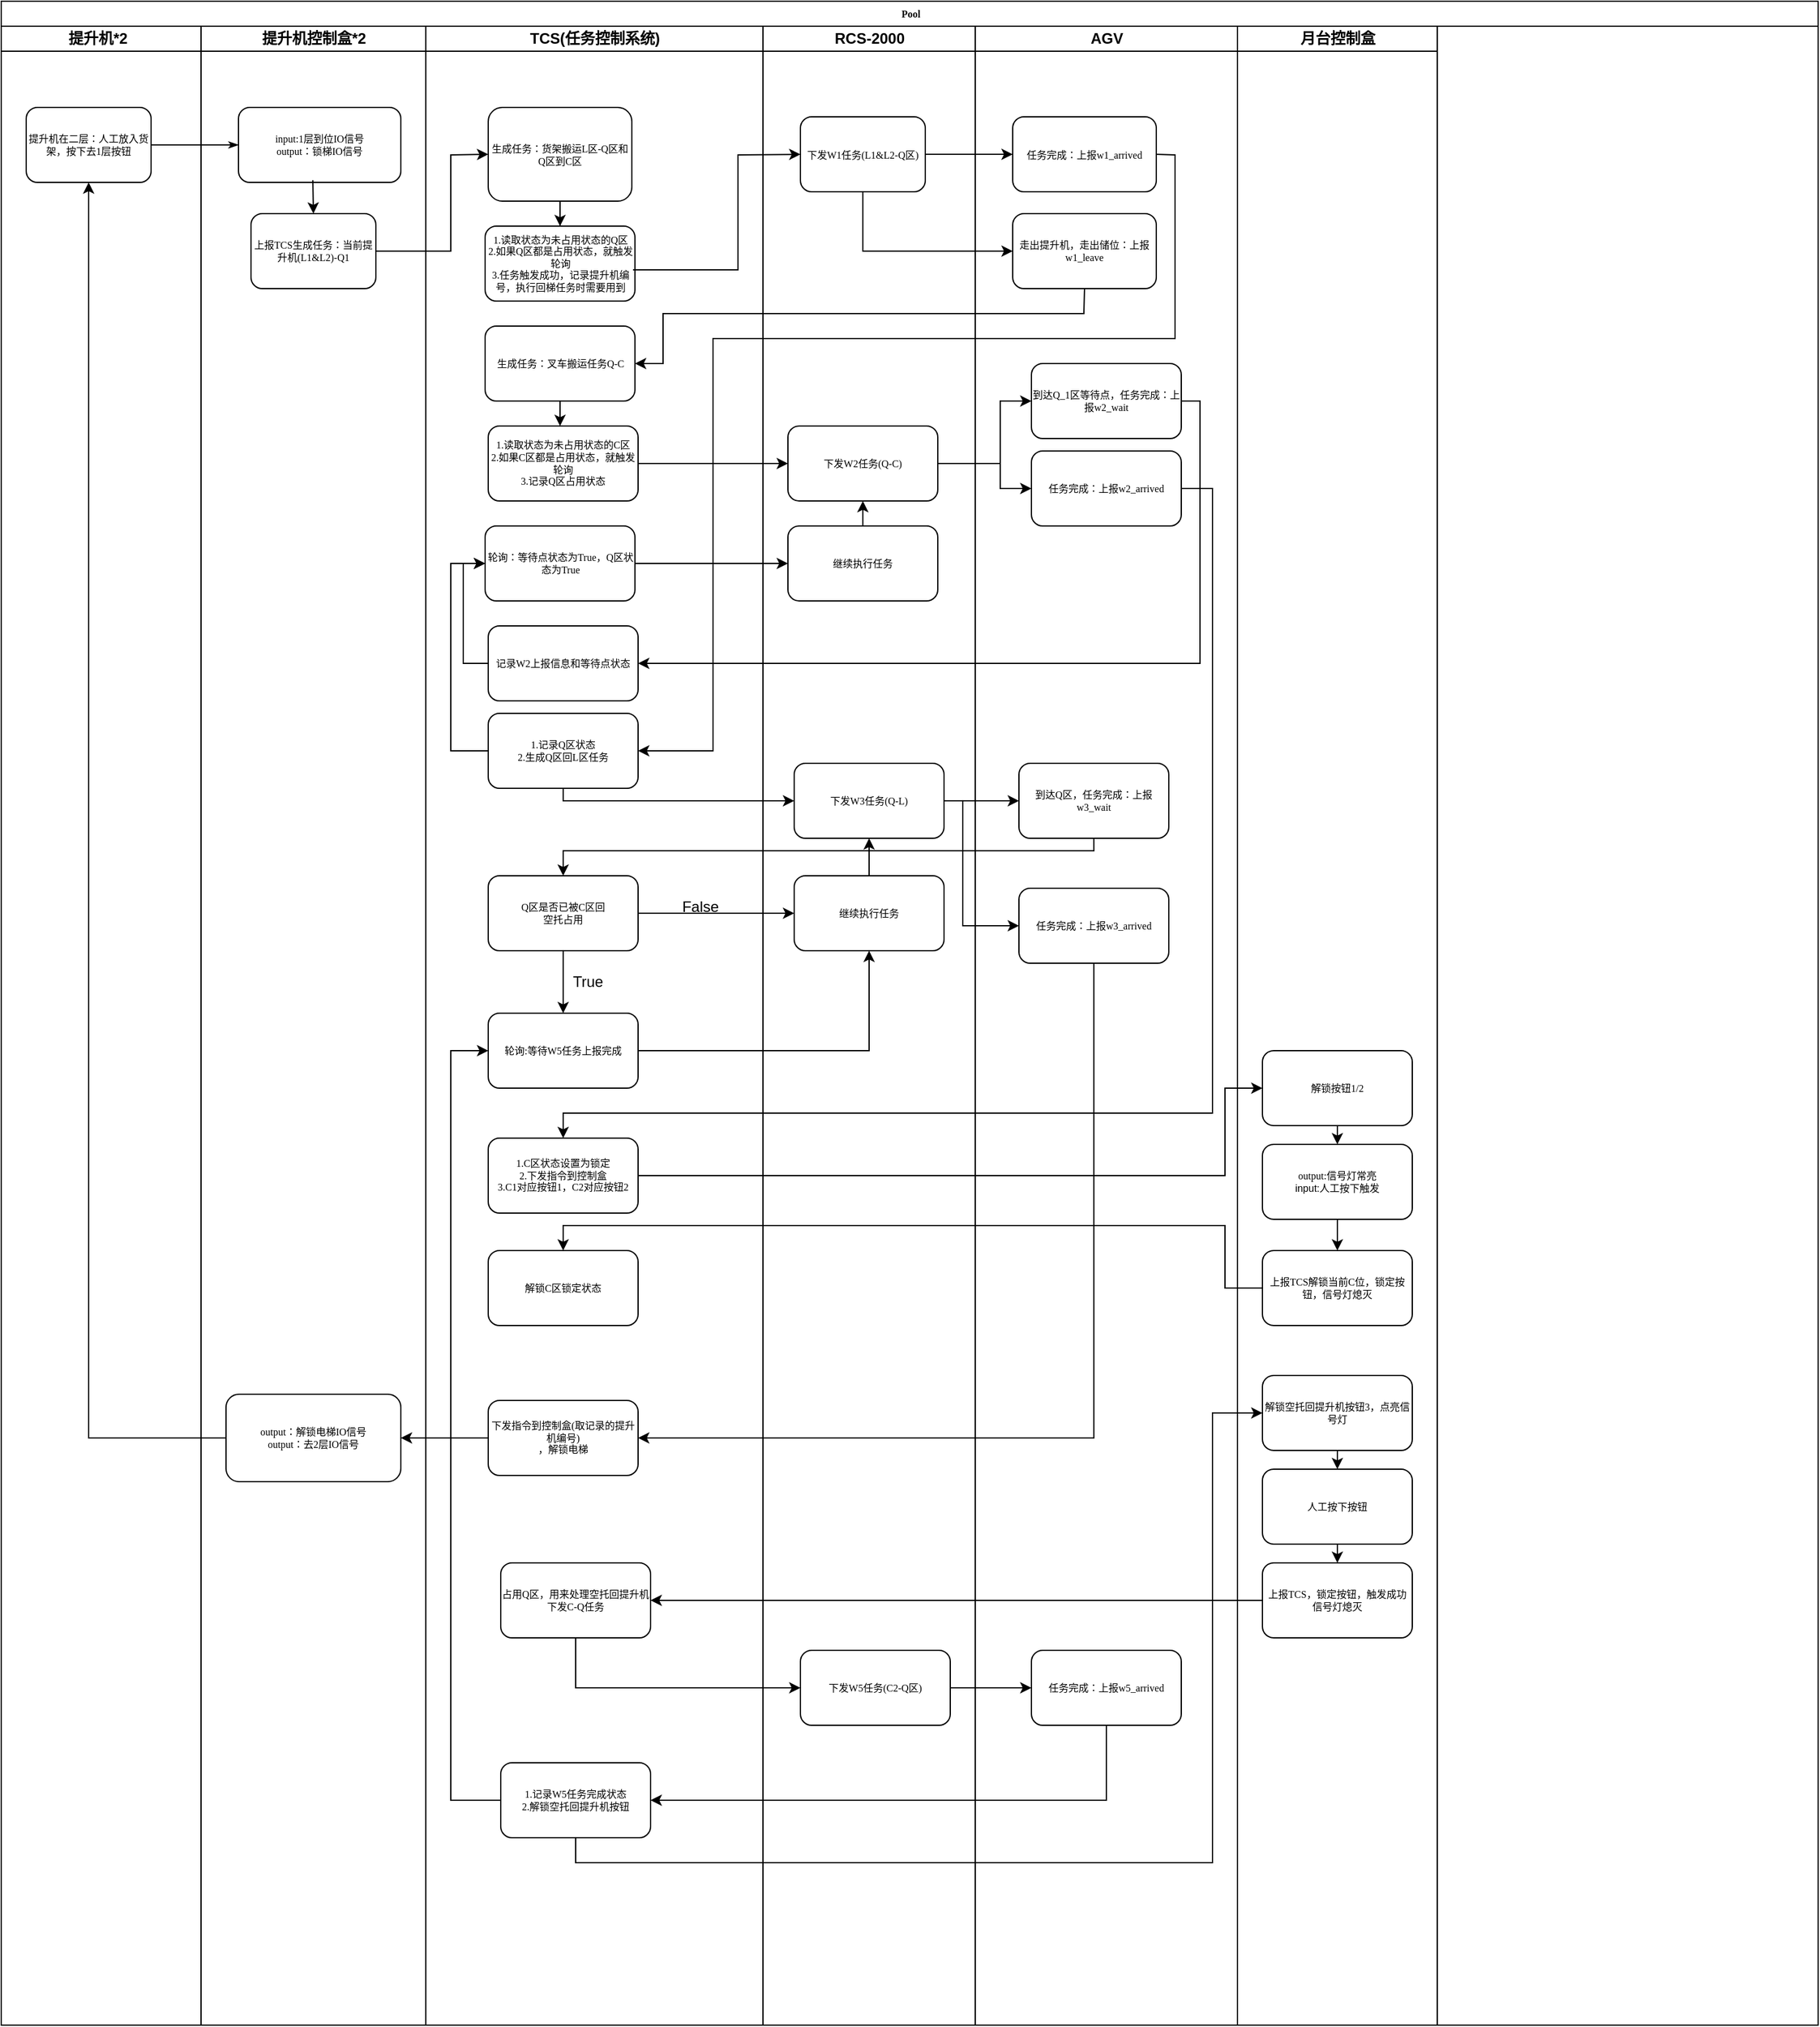 <mxfile version="22.0.8" type="github">
  <diagram name="Page-1" id="74e2e168-ea6b-b213-b513-2b3c1d86103e">
    <mxGraphModel dx="989" dy="530" grid="1" gridSize="10" guides="1" tooltips="1" connect="1" arrows="1" fold="1" page="1" pageScale="1" pageWidth="1100" pageHeight="850" background="none" math="0" shadow="0">
      <root>
        <mxCell id="0" />
        <mxCell id="1" parent="0" />
        <mxCell id="77e6c97f196da883-1" value="Pool" style="swimlane;html=1;childLayout=stackLayout;startSize=20;rounded=0;shadow=0;labelBackgroundColor=none;strokeWidth=1;fontFamily=Verdana;fontSize=8;align=center;" parent="1" vertex="1">
          <mxGeometry x="70" y="40" width="1455" height="1620" as="geometry" />
        </mxCell>
        <mxCell id="77e6c97f196da883-2" value="提升机*2&lt;span style=&quot;white-space: pre;&quot;&gt;&#x9;&lt;/span&gt;" style="swimlane;html=1;startSize=20;" parent="77e6c97f196da883-1" vertex="1">
          <mxGeometry y="20" width="160" height="1600" as="geometry" />
        </mxCell>
        <mxCell id="77e6c97f196da883-8" value="提升机在二层：人工放入货架，按下去1层按钮" style="rounded=1;whiteSpace=wrap;html=1;shadow=0;labelBackgroundColor=none;strokeWidth=1;fontFamily=Verdana;fontSize=8;align=center;" parent="77e6c97f196da883-2" vertex="1">
          <mxGeometry x="20" y="65" width="100" height="60" as="geometry" />
        </mxCell>
        <mxCell id="77e6c97f196da883-26" style="edgeStyle=orthogonalEdgeStyle;rounded=1;html=1;labelBackgroundColor=none;startArrow=none;startFill=0;startSize=5;endArrow=classicThin;endFill=1;endSize=5;jettySize=auto;orthogonalLoop=1;strokeWidth=1;fontFamily=Verdana;fontSize=8;entryX=0;entryY=0.5;entryDx=0;entryDy=0;" parent="77e6c97f196da883-1" source="77e6c97f196da883-8" target="7OfbRRR_8dRWuwGR9oJ1-2" edge="1">
          <mxGeometry relative="1" as="geometry">
            <mxPoint x="190" y="115" as="targetPoint" />
          </mxGeometry>
        </mxCell>
        <mxCell id="77e6c97f196da883-3" value="提升机控制盒*2" style="swimlane;html=1;startSize=20;" parent="77e6c97f196da883-1" vertex="1">
          <mxGeometry x="160" y="20" width="180" height="1600" as="geometry" />
        </mxCell>
        <mxCell id="7OfbRRR_8dRWuwGR9oJ1-2" value="input:1层到位IO信号&lt;br&gt;output：锁梯IO信号" style="rounded=1;whiteSpace=wrap;html=1;shadow=0;labelBackgroundColor=none;strokeWidth=1;fontFamily=Verdana;fontSize=8;align=center;" parent="77e6c97f196da883-3" vertex="1">
          <mxGeometry x="30" y="65" width="130" height="60" as="geometry" />
        </mxCell>
        <mxCell id="7OfbRRR_8dRWuwGR9oJ1-3" value="上报TCS生成任务：当前提升机(L1&amp;amp;L2)-Q1" style="whiteSpace=wrap;html=1;fontSize=8;fontFamily=Verdana;rounded=1;shadow=0;labelBackgroundColor=none;strokeWidth=1;" parent="77e6c97f196da883-3" vertex="1">
          <mxGeometry x="40" y="150" width="100" height="60" as="geometry" />
        </mxCell>
        <mxCell id="7OfbRRR_8dRWuwGR9oJ1-4" value="" style="endArrow=classic;html=1;rounded=0;entryX=0.5;entryY=0;entryDx=0;entryDy=0;exitX=0.458;exitY=0.971;exitDx=0;exitDy=0;exitPerimeter=0;" parent="77e6c97f196da883-3" source="7OfbRRR_8dRWuwGR9oJ1-2" target="7OfbRRR_8dRWuwGR9oJ1-3" edge="1">
          <mxGeometry width="50" height="50" relative="1" as="geometry">
            <mxPoint x="90" y="130" as="sourcePoint" />
            <mxPoint x="140" y="80" as="targetPoint" />
          </mxGeometry>
        </mxCell>
        <mxCell id="JO6AkFmK0KtckrHVpwDT-65" value="output：解锁电梯IO信号&lt;br&gt;output：去2层IO信号" style="whiteSpace=wrap;html=1;fontSize=8;fontFamily=Verdana;rounded=1;shadow=0;labelBackgroundColor=none;strokeWidth=1;" vertex="1" parent="77e6c97f196da883-3">
          <mxGeometry x="20" y="1095" width="140" height="70" as="geometry" />
        </mxCell>
        <mxCell id="77e6c97f196da883-4" value="TCS(任务控制系统)" style="swimlane;html=1;startSize=20;" parent="77e6c97f196da883-1" vertex="1">
          <mxGeometry x="340" y="20" width="270" height="1600" as="geometry" />
        </mxCell>
        <mxCell id="7OfbRRR_8dRWuwGR9oJ1-12" value="" style="edgeStyle=orthogonalEdgeStyle;rounded=0;orthogonalLoop=1;jettySize=auto;html=1;" parent="77e6c97f196da883-4" source="7OfbRRR_8dRWuwGR9oJ1-5" target="7OfbRRR_8dRWuwGR9oJ1-11" edge="1">
          <mxGeometry relative="1" as="geometry" />
        </mxCell>
        <mxCell id="7OfbRRR_8dRWuwGR9oJ1-5" value="生成任务：货架搬运L区-Q区和Q区到C区" style="whiteSpace=wrap;html=1;fontSize=8;fontFamily=Verdana;rounded=1;shadow=0;labelBackgroundColor=none;strokeWidth=1;fillColor=#FFFFFF;" parent="77e6c97f196da883-4" vertex="1">
          <mxGeometry x="50" y="65" width="115" height="75" as="geometry" />
        </mxCell>
        <mxCell id="7OfbRRR_8dRWuwGR9oJ1-11" value="1.读取状态为未占用状态的Q区&lt;br&gt;2.如果Q区都是占用状态，就触发轮询&lt;br&gt;3.任务触发成功，记录提升机编号，执行回梯任务时需要用到" style="whiteSpace=wrap;html=1;fontSize=8;fontFamily=Verdana;fillColor=#FFFFFF;rounded=1;shadow=0;labelBackgroundColor=none;strokeWidth=1;" parent="77e6c97f196da883-4" vertex="1">
          <mxGeometry x="47.5" y="160" width="120" height="60" as="geometry" />
        </mxCell>
        <mxCell id="7OfbRRR_8dRWuwGR9oJ1-16" value="" style="edgeStyle=orthogonalEdgeStyle;rounded=0;orthogonalLoop=1;jettySize=auto;html=1;" parent="77e6c97f196da883-4" source="7OfbRRR_8dRWuwGR9oJ1-13" target="7OfbRRR_8dRWuwGR9oJ1-15" edge="1">
          <mxGeometry relative="1" as="geometry">
            <Array as="points">
              <mxPoint x="110" y="320" />
              <mxPoint x="110" y="320" />
            </Array>
          </mxGeometry>
        </mxCell>
        <mxCell id="7OfbRRR_8dRWuwGR9oJ1-13" value="生成任务：叉车搬运任务Q-C" style="whiteSpace=wrap;html=1;fontSize=8;fontFamily=Verdana;fillColor=#FFFFFF;rounded=1;shadow=0;labelBackgroundColor=none;strokeWidth=1;" parent="77e6c97f196da883-4" vertex="1">
          <mxGeometry x="47.5" y="240" width="120" height="60" as="geometry" />
        </mxCell>
        <mxCell id="7OfbRRR_8dRWuwGR9oJ1-15" value="1.读取状态为未占用状态的C区&lt;br&gt;2.如果C区都是占用状态，就触发轮询&lt;br&gt;3.记录Q区占用状态" style="whiteSpace=wrap;html=1;fontSize=8;fontFamily=Verdana;fillColor=#FFFFFF;rounded=1;shadow=0;labelBackgroundColor=none;strokeWidth=1;" parent="77e6c97f196da883-4" vertex="1">
          <mxGeometry x="50" y="320" width="120" height="60" as="geometry" />
        </mxCell>
        <mxCell id="JO6AkFmK0KtckrHVpwDT-9" value="记录W2上报信息和等待点状态" style="whiteSpace=wrap;html=1;fontSize=8;fontFamily=Verdana;fillColor=#FFFFFF;rounded=1;shadow=0;labelBackgroundColor=none;strokeWidth=1;" vertex="1" parent="77e6c97f196da883-4">
          <mxGeometry x="50" y="480" width="120" height="60" as="geometry" />
        </mxCell>
        <mxCell id="JO6AkFmK0KtckrHVpwDT-12" value="1.记录Q区状态&lt;br&gt;2.生成Q区回L区任务&lt;br&gt;" style="whiteSpace=wrap;html=1;fontSize=8;fontFamily=Verdana;fillColor=#FFFFFF;rounded=1;shadow=0;labelBackgroundColor=none;strokeWidth=1;" vertex="1" parent="77e6c97f196da883-4">
          <mxGeometry x="50" y="550" width="120" height="60" as="geometry" />
        </mxCell>
        <mxCell id="JO6AkFmK0KtckrHVpwDT-18" value="Q区是否已被C区回&lt;br&gt;空托占用" style="whiteSpace=wrap;html=1;fontSize=8;fontFamily=Verdana;fillColor=#FFFFFF;rounded=1;shadow=0;labelBackgroundColor=none;strokeWidth=1;" vertex="1" parent="77e6c97f196da883-4">
          <mxGeometry x="50" y="680" width="120" height="60" as="geometry" />
        </mxCell>
        <mxCell id="JO6AkFmK0KtckrHVpwDT-22" value="False" style="text;html=1;strokeColor=none;fillColor=none;align=center;verticalAlign=middle;whiteSpace=wrap;rounded=0;" vertex="1" parent="77e6c97f196da883-4">
          <mxGeometry x="190" y="690" width="60" height="30" as="geometry" />
        </mxCell>
        <mxCell id="JO6AkFmK0KtckrHVpwDT-24" value="轮询:等待W5任务上报完成" style="whiteSpace=wrap;html=1;fontSize=8;fontFamily=Verdana;fillColor=#FFFFFF;rounded=1;shadow=0;labelBackgroundColor=none;strokeWidth=1;" vertex="1" parent="77e6c97f196da883-4">
          <mxGeometry x="50" y="790" width="120" height="60" as="geometry" />
        </mxCell>
        <mxCell id="JO6AkFmK0KtckrHVpwDT-25" value="" style="endArrow=classic;html=1;rounded=0;" edge="1" parent="77e6c97f196da883-4" target="JO6AkFmK0KtckrHVpwDT-24">
          <mxGeometry width="50" height="50" relative="1" as="geometry">
            <mxPoint x="110" y="740" as="sourcePoint" />
            <mxPoint x="160" y="690" as="targetPoint" />
          </mxGeometry>
        </mxCell>
        <mxCell id="JO6AkFmK0KtckrHVpwDT-26" value="True" style="text;html=1;strokeColor=none;fillColor=none;align=center;verticalAlign=middle;whiteSpace=wrap;rounded=0;" vertex="1" parent="77e6c97f196da883-4">
          <mxGeometry x="100" y="750" width="60" height="30" as="geometry" />
        </mxCell>
        <mxCell id="JO6AkFmK0KtckrHVpwDT-27" value="" style="endArrow=classic;html=1;rounded=0;entryX=0.5;entryY=1;entryDx=0;entryDy=0;" edge="1" parent="77e6c97f196da883-4" target="JO6AkFmK0KtckrHVpwDT-19">
          <mxGeometry width="50" height="50" relative="1" as="geometry">
            <mxPoint x="170" y="820" as="sourcePoint" />
            <mxPoint x="220" y="770" as="targetPoint" />
            <Array as="points">
              <mxPoint x="355" y="820" />
            </Array>
          </mxGeometry>
        </mxCell>
        <mxCell id="JO6AkFmK0KtckrHVpwDT-28" value="轮询：等待点状态为True，Q区状态为True" style="whiteSpace=wrap;html=1;fontSize=8;fontFamily=Verdana;fillColor=#FFFFFF;rounded=1;shadow=0;labelBackgroundColor=none;strokeWidth=1;" vertex="1" parent="77e6c97f196da883-4">
          <mxGeometry x="47.5" y="400" width="120" height="60" as="geometry" />
        </mxCell>
        <mxCell id="JO6AkFmK0KtckrHVpwDT-29" value="" style="endArrow=classic;html=1;rounded=0;entryX=0;entryY=0.5;entryDx=0;entryDy=0;exitX=0;exitY=0.5;exitDx=0;exitDy=0;" edge="1" parent="77e6c97f196da883-4" source="JO6AkFmK0KtckrHVpwDT-9" target="JO6AkFmK0KtckrHVpwDT-28">
          <mxGeometry width="50" height="50" relative="1" as="geometry">
            <mxPoint x="30" y="520" as="sourcePoint" />
            <mxPoint x="80" y="470" as="targetPoint" />
            <Array as="points">
              <mxPoint x="30" y="510" />
              <mxPoint x="30" y="430" />
            </Array>
          </mxGeometry>
        </mxCell>
        <mxCell id="JO6AkFmK0KtckrHVpwDT-30" value="" style="endArrow=classic;html=1;rounded=0;entryX=0;entryY=0.5;entryDx=0;entryDy=0;" edge="1" parent="77e6c97f196da883-4" target="JO6AkFmK0KtckrHVpwDT-28">
          <mxGeometry width="50" height="50" relative="1" as="geometry">
            <mxPoint x="50" y="580" as="sourcePoint" />
            <mxPoint x="100" y="530" as="targetPoint" />
            <Array as="points">
              <mxPoint x="20" y="580" />
              <mxPoint x="20" y="430" />
            </Array>
          </mxGeometry>
        </mxCell>
        <mxCell id="JO6AkFmK0KtckrHVpwDT-34" value="1.C区状态设置为锁定&lt;br&gt;2.下发指令到控制盒&lt;br&gt;3.C1对应按钮1，C2对应按钮2" style="whiteSpace=wrap;html=1;fontSize=8;fontFamily=Verdana;fillColor=#FFFFFF;rounded=1;shadow=0;labelBackgroundColor=none;strokeWidth=1;" vertex="1" parent="77e6c97f196da883-4">
          <mxGeometry x="50" y="890" width="120" height="60" as="geometry" />
        </mxCell>
        <mxCell id="JO6AkFmK0KtckrHVpwDT-38" value="解锁C区锁定状态" style="whiteSpace=wrap;html=1;fontSize=8;fontFamily=Verdana;fillColor=#FFFFFF;rounded=1;shadow=0;labelBackgroundColor=none;strokeWidth=1;" vertex="1" parent="77e6c97f196da883-4">
          <mxGeometry x="50" y="980" width="120" height="60" as="geometry" />
        </mxCell>
        <mxCell id="JO6AkFmK0KtckrHVpwDT-49" value="占用Q区，用来处理空托回提升机&lt;br&gt;下发C-Q任务" style="whiteSpace=wrap;html=1;fontSize=8;fontFamily=Verdana;fillColor=#FFFFFF;rounded=1;shadow=0;labelBackgroundColor=none;strokeWidth=1;" vertex="1" parent="77e6c97f196da883-4">
          <mxGeometry x="60" y="1230" width="120" height="60" as="geometry" />
        </mxCell>
        <mxCell id="JO6AkFmK0KtckrHVpwDT-54" value="" style="endArrow=classic;html=1;rounded=0;entryX=0;entryY=0.5;entryDx=0;entryDy=0;" edge="1" parent="77e6c97f196da883-4" target="JO6AkFmK0KtckrHVpwDT-53">
          <mxGeometry width="50" height="50" relative="1" as="geometry">
            <mxPoint x="120" y="1290" as="sourcePoint" />
            <mxPoint x="170" y="1240" as="targetPoint" />
            <Array as="points">
              <mxPoint x="120" y="1330" />
            </Array>
          </mxGeometry>
        </mxCell>
        <mxCell id="JO6AkFmK0KtckrHVpwDT-58" value="1.记录W5任务完成状态&lt;br&gt;2.解锁空托回提升机按钮" style="whiteSpace=wrap;html=1;fontSize=8;fontFamily=Verdana;fillColor=#FFFFFF;rounded=1;shadow=0;labelBackgroundColor=none;strokeWidth=1;" vertex="1" parent="77e6c97f196da883-4">
          <mxGeometry x="60" y="1390" width="120" height="60" as="geometry" />
        </mxCell>
        <mxCell id="JO6AkFmK0KtckrHVpwDT-60" value="" style="endArrow=classic;html=1;rounded=0;exitX=0;exitY=0.5;exitDx=0;exitDy=0;entryX=0;entryY=0.5;entryDx=0;entryDy=0;" edge="1" parent="77e6c97f196da883-4" source="JO6AkFmK0KtckrHVpwDT-58" target="JO6AkFmK0KtckrHVpwDT-24">
          <mxGeometry width="50" height="50" relative="1" as="geometry">
            <mxPoint x="70" y="1420" as="sourcePoint" />
            <mxPoint x="30" y="1200" as="targetPoint" />
            <Array as="points">
              <mxPoint x="20" y="1420" />
              <mxPoint x="20" y="820" />
            </Array>
          </mxGeometry>
        </mxCell>
        <mxCell id="JO6AkFmK0KtckrHVpwDT-63" value="下发指令到控制盒(取记录的提升机编号)&lt;br&gt;，解锁电梯" style="whiteSpace=wrap;html=1;fontSize=8;fontFamily=Verdana;rounded=1;shadow=0;labelBackgroundColor=none;strokeWidth=1;fillColor=#FFFFFF;" vertex="1" parent="77e6c97f196da883-4">
          <mxGeometry x="50" y="1100" width="120" height="60" as="geometry" />
        </mxCell>
        <mxCell id="JO6AkFmK0KtckrHVpwDT-20" value="" style="endArrow=classic;html=1;rounded=0;exitX=1;exitY=0.5;exitDx=0;exitDy=0;entryX=0;entryY=0.5;entryDx=0;entryDy=0;" edge="1" parent="77e6c97f196da883-1" source="JO6AkFmK0KtckrHVpwDT-18" target="JO6AkFmK0KtckrHVpwDT-19">
          <mxGeometry width="50" height="50" relative="1" as="geometry">
            <mxPoint x="550" y="740" as="sourcePoint" />
            <mxPoint x="600" y="690" as="targetPoint" />
          </mxGeometry>
        </mxCell>
        <mxCell id="77e6c97f196da883-5" value="RCS-2000" style="swimlane;html=1;startSize=20;" parent="77e6c97f196da883-1" vertex="1">
          <mxGeometry x="610" y="20" width="170" height="1600" as="geometry" />
        </mxCell>
        <mxCell id="7OfbRRR_8dRWuwGR9oJ1-7" value="下发W1任务(L1&amp;amp;L2-Q区)" style="rounded=1;whiteSpace=wrap;html=1;shadow=0;labelBackgroundColor=none;strokeWidth=1;fontFamily=Verdana;fontSize=8;align=center;" parent="77e6c97f196da883-5" vertex="1">
          <mxGeometry x="30" y="72.5" width="100" height="60" as="geometry" />
        </mxCell>
        <mxCell id="7OfbRRR_8dRWuwGR9oJ1-17" value="下发W2任务(Q-C)" style="whiteSpace=wrap;html=1;fontSize=8;fontFamily=Verdana;fillColor=#FFFFFF;rounded=1;shadow=0;labelBackgroundColor=none;strokeWidth=1;" parent="77e6c97f196da883-5" vertex="1">
          <mxGeometry x="20" y="320" width="120" height="60" as="geometry" />
        </mxCell>
        <mxCell id="JO6AkFmK0KtckrHVpwDT-7" value="" style="endArrow=classic;html=1;rounded=0;entryX=0;entryY=0.5;entryDx=0;entryDy=0;" edge="1" parent="77e6c97f196da883-5" target="JO6AkFmK0KtckrHVpwDT-8">
          <mxGeometry width="50" height="50" relative="1" as="geometry">
            <mxPoint x="140" y="350" as="sourcePoint" />
            <mxPoint x="190" y="300" as="targetPoint" />
            <Array as="points">
              <mxPoint x="190" y="350" />
              <mxPoint x="190" y="300" />
            </Array>
          </mxGeometry>
        </mxCell>
        <mxCell id="JO6AkFmK0KtckrHVpwDT-14" value="下发W3任务(Q-L)" style="whiteSpace=wrap;html=1;fontSize=8;fontFamily=Verdana;fillColor=#FFFFFF;rounded=1;shadow=0;labelBackgroundColor=none;strokeWidth=1;" vertex="1" parent="77e6c97f196da883-5">
          <mxGeometry x="25" y="590" width="120" height="60" as="geometry" />
        </mxCell>
        <mxCell id="JO6AkFmK0KtckrHVpwDT-19" value="继续执行任务" style="whiteSpace=wrap;html=1;fontSize=8;fontFamily=Verdana;fillColor=#FFFFFF;rounded=1;shadow=0;labelBackgroundColor=none;strokeWidth=1;" vertex="1" parent="77e6c97f196da883-5">
          <mxGeometry x="25" y="680" width="120" height="60" as="geometry" />
        </mxCell>
        <mxCell id="JO6AkFmK0KtckrHVpwDT-23" value="" style="endArrow=classic;html=1;rounded=0;exitX=0.5;exitY=0;exitDx=0;exitDy=0;entryX=0.5;entryY=1;entryDx=0;entryDy=0;" edge="1" parent="77e6c97f196da883-5" source="JO6AkFmK0KtckrHVpwDT-19" target="JO6AkFmK0KtckrHVpwDT-14">
          <mxGeometry width="50" height="50" relative="1" as="geometry">
            <mxPoint x="100" y="720" as="sourcePoint" />
            <mxPoint x="150" y="670" as="targetPoint" />
          </mxGeometry>
        </mxCell>
        <mxCell id="JO6AkFmK0KtckrHVpwDT-31" value="继续执行任务" style="whiteSpace=wrap;html=1;fontSize=8;fontFamily=Verdana;fillColor=#FFFFFF;rounded=1;shadow=0;labelBackgroundColor=none;strokeWidth=1;" vertex="1" parent="77e6c97f196da883-5">
          <mxGeometry x="20" y="400" width="120" height="60" as="geometry" />
        </mxCell>
        <mxCell id="JO6AkFmK0KtckrHVpwDT-33" value="" style="endArrow=classic;html=1;rounded=0;entryX=0.5;entryY=1;entryDx=0;entryDy=0;exitX=0.5;exitY=0;exitDx=0;exitDy=0;" edge="1" parent="77e6c97f196da883-5" source="JO6AkFmK0KtckrHVpwDT-31" target="7OfbRRR_8dRWuwGR9oJ1-17">
          <mxGeometry width="50" height="50" relative="1" as="geometry">
            <mxPoint x="80" y="410" as="sourcePoint" />
            <mxPoint x="130" y="360" as="targetPoint" />
          </mxGeometry>
        </mxCell>
        <mxCell id="JO6AkFmK0KtckrHVpwDT-53" value="下发W5任务(C2-Q区)" style="whiteSpace=wrap;html=1;fontSize=8;fontFamily=Verdana;rounded=1;shadow=0;labelBackgroundColor=none;strokeWidth=1;" vertex="1" parent="77e6c97f196da883-5">
          <mxGeometry x="30" y="1300" width="120" height="60" as="geometry" />
        </mxCell>
        <mxCell id="JO6AkFmK0KtckrHVpwDT-56" value="" style="endArrow=classic;html=1;rounded=0;entryX=0;entryY=0.5;entryDx=0;entryDy=0;" edge="1" parent="77e6c97f196da883-5" target="JO6AkFmK0KtckrHVpwDT-55">
          <mxGeometry width="50" height="50" relative="1" as="geometry">
            <mxPoint x="150" y="1330" as="sourcePoint" />
            <mxPoint x="200" y="1280" as="targetPoint" />
          </mxGeometry>
        </mxCell>
        <mxCell id="7OfbRRR_8dRWuwGR9oJ1-22" value="" style="edgeStyle=orthogonalEdgeStyle;rounded=0;orthogonalLoop=1;jettySize=auto;html=1;exitX=1;exitY=0.5;exitDx=0;exitDy=0;" parent="77e6c97f196da883-1" source="7OfbRRR_8dRWuwGR9oJ1-17" target="7OfbRRR_8dRWuwGR9oJ1-20" edge="1">
          <mxGeometry relative="1" as="geometry">
            <Array as="points">
              <mxPoint x="800" y="370" />
              <mxPoint x="800" y="390" />
            </Array>
            <mxPoint x="760.0" y="420" as="sourcePoint" />
          </mxGeometry>
        </mxCell>
        <mxCell id="77e6c97f196da883-6" value="AGV" style="swimlane;html=1;startSize=20;" parent="77e6c97f196da883-1" vertex="1">
          <mxGeometry x="780" y="20" width="210" height="1600" as="geometry" />
        </mxCell>
        <mxCell id="7OfbRRR_8dRWuwGR9oJ1-8" value="任务完成：上报w1_arrived" style="whiteSpace=wrap;html=1;fontSize=8;fontFamily=Verdana;rounded=1;shadow=0;labelBackgroundColor=none;strokeWidth=1;" parent="77e6c97f196da883-6" vertex="1">
          <mxGeometry x="30" y="72.5" width="115" height="60" as="geometry" />
        </mxCell>
        <mxCell id="7OfbRRR_8dRWuwGR9oJ1-20" value="任务完成：上报w2_arrived" style="whiteSpace=wrap;html=1;fontSize=8;fontFamily=Verdana;fillColor=#FFFFFF;rounded=1;shadow=0;labelBackgroundColor=none;strokeWidth=1;" parent="77e6c97f196da883-6" vertex="1">
          <mxGeometry x="45" y="340" width="120" height="60" as="geometry" />
        </mxCell>
        <mxCell id="JO6AkFmK0KtckrHVpwDT-5" value="走出提升机，走出储位：上报w1_leave" style="whiteSpace=wrap;html=1;fontSize=8;fontFamily=Verdana;rounded=1;shadow=0;labelBackgroundColor=none;strokeWidth=1;" vertex="1" parent="77e6c97f196da883-6">
          <mxGeometry x="30" y="150" width="115" height="60" as="geometry" />
        </mxCell>
        <mxCell id="JO6AkFmK0KtckrHVpwDT-8" value="到达Q_1区等待点，任务完成：上报w2_wait" style="whiteSpace=wrap;html=1;fontSize=8;fontFamily=Verdana;fillColor=#FFFFFF;rounded=1;shadow=0;labelBackgroundColor=none;strokeWidth=1;" vertex="1" parent="77e6c97f196da883-6">
          <mxGeometry x="45" y="270" width="120" height="60" as="geometry" />
        </mxCell>
        <mxCell id="JO6AkFmK0KtckrHVpwDT-16" value="到达Q区，任务完成：上报w3_wait" style="whiteSpace=wrap;html=1;fontSize=8;fontFamily=Verdana;fillColor=#FFFFFF;rounded=1;shadow=0;labelBackgroundColor=none;strokeWidth=1;" vertex="1" parent="77e6c97f196da883-6">
          <mxGeometry x="35" y="590" width="120" height="60" as="geometry" />
        </mxCell>
        <mxCell id="JO6AkFmK0KtckrHVpwDT-55" value="任务完成：上报w5_arrived" style="whiteSpace=wrap;html=1;fontSize=8;fontFamily=Verdana;fillColor=#FFFFFF;rounded=1;shadow=0;labelBackgroundColor=none;strokeWidth=1;" vertex="1" parent="77e6c97f196da883-6">
          <mxGeometry x="45" y="1300" width="120" height="60" as="geometry" />
        </mxCell>
        <mxCell id="JO6AkFmK0KtckrHVpwDT-62" value="任务完成：上报w3_arrived" style="whiteSpace=wrap;html=1;fontSize=8;fontFamily=Verdana;fillColor=#FFFFFF;rounded=1;shadow=0;labelBackgroundColor=none;strokeWidth=1;" vertex="1" parent="77e6c97f196da883-6">
          <mxGeometry x="35" y="690" width="120" height="60" as="geometry" />
        </mxCell>
        <mxCell id="77e6c97f196da883-7" value="月台控制盒" style="swimlane;html=1;startSize=20;" parent="77e6c97f196da883-1" vertex="1">
          <mxGeometry x="990" y="20" width="160" height="1600" as="geometry" />
        </mxCell>
        <mxCell id="JO6AkFmK0KtckrHVpwDT-35" value="解锁按钮1/2" style="whiteSpace=wrap;html=1;fontSize=8;fontFamily=Verdana;rounded=1;shadow=0;labelBackgroundColor=none;strokeWidth=1;" vertex="1" parent="77e6c97f196da883-7">
          <mxGeometry x="20" y="820" width="120" height="60" as="geometry" />
        </mxCell>
        <mxCell id="JO6AkFmK0KtckrHVpwDT-36" value="&lt;font style=&quot;font-size: 8px;&quot;&gt;output:信号灯常亮&lt;br style=&quot;border-color: var(--border-color); font-family: Helvetica;&quot;&gt;&lt;span style=&quot;font-family: Helvetica;&quot;&gt;input:人工按下触发&lt;/span&gt;&lt;/font&gt;" style="whiteSpace=wrap;html=1;fontSize=8;fontFamily=Verdana;rounded=1;shadow=0;labelBackgroundColor=none;strokeWidth=1;" vertex="1" parent="77e6c97f196da883-7">
          <mxGeometry x="20" y="895" width="120" height="60" as="geometry" />
        </mxCell>
        <mxCell id="JO6AkFmK0KtckrHVpwDT-37" value="上报TCS解锁当前C位，锁定按钮，信号灯熄灭" style="whiteSpace=wrap;html=1;fontSize=8;fontFamily=Verdana;rounded=1;shadow=0;labelBackgroundColor=none;strokeWidth=1;" vertex="1" parent="77e6c97f196da883-7">
          <mxGeometry x="20" y="980" width="120" height="60" as="geometry" />
        </mxCell>
        <mxCell id="JO6AkFmK0KtckrHVpwDT-41" value="" style="endArrow=classic;html=1;rounded=0;exitX=0.5;exitY=1;exitDx=0;exitDy=0;" edge="1" parent="77e6c97f196da883-7" source="JO6AkFmK0KtckrHVpwDT-35" target="JO6AkFmK0KtckrHVpwDT-36">
          <mxGeometry width="50" height="50" relative="1" as="geometry">
            <mxPoint x="-130" y="980" as="sourcePoint" />
            <mxPoint x="-80" y="930" as="targetPoint" />
          </mxGeometry>
        </mxCell>
        <mxCell id="JO6AkFmK0KtckrHVpwDT-42" value="" style="endArrow=classic;html=1;rounded=0;exitX=0.5;exitY=1;exitDx=0;exitDy=0;" edge="1" parent="77e6c97f196da883-7" source="JO6AkFmK0KtckrHVpwDT-36" target="JO6AkFmK0KtckrHVpwDT-37">
          <mxGeometry width="50" height="50" relative="1" as="geometry">
            <mxPoint x="100" y="950" as="sourcePoint" />
            <mxPoint x="150" y="900" as="targetPoint" />
          </mxGeometry>
        </mxCell>
        <mxCell id="JO6AkFmK0KtckrHVpwDT-46" value="解锁空托回提升机按钮3，点亮信号灯" style="whiteSpace=wrap;html=1;fontSize=8;fontFamily=Verdana;rounded=1;shadow=0;labelBackgroundColor=none;strokeWidth=1;" vertex="1" parent="77e6c97f196da883-7">
          <mxGeometry x="20" y="1080" width="120" height="60" as="geometry" />
        </mxCell>
        <mxCell id="JO6AkFmK0KtckrHVpwDT-47" value="人工按下按钮" style="whiteSpace=wrap;html=1;fontSize=8;fontFamily=Verdana;rounded=1;shadow=0;labelBackgroundColor=none;strokeWidth=1;" vertex="1" parent="77e6c97f196da883-7">
          <mxGeometry x="20" y="1155" width="120" height="60" as="geometry" />
        </mxCell>
        <mxCell id="JO6AkFmK0KtckrHVpwDT-48" value="上报TCS，锁定按钮，触发成功信号灯熄灭" style="whiteSpace=wrap;html=1;fontSize=8;fontFamily=Verdana;rounded=1;shadow=0;labelBackgroundColor=none;strokeWidth=1;" vertex="1" parent="77e6c97f196da883-7">
          <mxGeometry x="20" y="1230" width="120" height="60" as="geometry" />
        </mxCell>
        <mxCell id="JO6AkFmK0KtckrHVpwDT-50" value="" style="endArrow=classic;html=1;rounded=0;entryX=0.5;entryY=0;entryDx=0;entryDy=0;" edge="1" parent="77e6c97f196da883-7" target="JO6AkFmK0KtckrHVpwDT-47">
          <mxGeometry width="50" height="50" relative="1" as="geometry">
            <mxPoint x="80" y="1140" as="sourcePoint" />
            <mxPoint x="130" y="1090" as="targetPoint" />
          </mxGeometry>
        </mxCell>
        <mxCell id="JO6AkFmK0KtckrHVpwDT-51" value="" style="endArrow=classic;html=1;rounded=0;exitX=0.5;exitY=1;exitDx=0;exitDy=0;" edge="1" parent="77e6c97f196da883-7" source="JO6AkFmK0KtckrHVpwDT-47" target="JO6AkFmK0KtckrHVpwDT-48">
          <mxGeometry width="50" height="50" relative="1" as="geometry">
            <mxPoint x="70" y="1210" as="sourcePoint" />
            <mxPoint x="120" y="1160" as="targetPoint" />
          </mxGeometry>
        </mxCell>
        <mxCell id="7OfbRRR_8dRWuwGR9oJ1-6" value="" style="endArrow=classic;html=1;rounded=0;exitX=1;exitY=0.5;exitDx=0;exitDy=0;entryX=0;entryY=0.5;entryDx=0;entryDy=0;" parent="77e6c97f196da883-1" source="7OfbRRR_8dRWuwGR9oJ1-3" target="7OfbRRR_8dRWuwGR9oJ1-5" edge="1">
          <mxGeometry width="50" height="50" relative="1" as="geometry">
            <mxPoint x="310" y="200" as="sourcePoint" />
            <mxPoint x="360" y="150" as="targetPoint" />
            <Array as="points">
              <mxPoint x="360" y="200" />
              <mxPoint x="360" y="123" />
            </Array>
          </mxGeometry>
        </mxCell>
        <mxCell id="7OfbRRR_8dRWuwGR9oJ1-9" value="" style="endArrow=classic;html=1;rounded=0;exitX=0.987;exitY=0.583;exitDx=0;exitDy=0;entryX=0;entryY=0.5;entryDx=0;entryDy=0;exitPerimeter=0;" parent="77e6c97f196da883-1" source="7OfbRRR_8dRWuwGR9oJ1-11" target="7OfbRRR_8dRWuwGR9oJ1-7" edge="1">
          <mxGeometry width="50" height="50" relative="1" as="geometry">
            <mxPoint x="520" y="130" as="sourcePoint" />
            <mxPoint x="570" y="80" as="targetPoint" />
            <Array as="points">
              <mxPoint x="590" y="215" />
              <mxPoint x="590" y="123" />
            </Array>
          </mxGeometry>
        </mxCell>
        <mxCell id="7OfbRRR_8dRWuwGR9oJ1-10" value="" style="endArrow=classic;html=1;rounded=0;exitX=1;exitY=0.5;exitDx=0;exitDy=0;entryX=0;entryY=0.5;entryDx=0;entryDy=0;" parent="77e6c97f196da883-1" source="7OfbRRR_8dRWuwGR9oJ1-7" target="7OfbRRR_8dRWuwGR9oJ1-8" edge="1">
          <mxGeometry width="50" height="50" relative="1" as="geometry">
            <mxPoint x="700" y="130" as="sourcePoint" />
            <mxPoint x="750" y="80" as="targetPoint" />
          </mxGeometry>
        </mxCell>
        <mxCell id="7OfbRRR_8dRWuwGR9oJ1-18" value="" style="edgeStyle=orthogonalEdgeStyle;rounded=0;orthogonalLoop=1;jettySize=auto;html=1;" parent="77e6c97f196da883-1" source="7OfbRRR_8dRWuwGR9oJ1-15" target="7OfbRRR_8dRWuwGR9oJ1-17" edge="1">
          <mxGeometry relative="1" as="geometry" />
        </mxCell>
        <mxCell id="JO6AkFmK0KtckrHVpwDT-6" value="" style="endArrow=classic;html=1;rounded=0;exitX=0.5;exitY=1;exitDx=0;exitDy=0;entryX=0;entryY=0.5;entryDx=0;entryDy=0;" edge="1" parent="77e6c97f196da883-1" source="7OfbRRR_8dRWuwGR9oJ1-7" target="JO6AkFmK0KtckrHVpwDT-5">
          <mxGeometry width="50" height="50" relative="1" as="geometry">
            <mxPoint x="710" y="220" as="sourcePoint" />
            <mxPoint x="760" y="170" as="targetPoint" />
            <Array as="points">
              <mxPoint x="690" y="200" />
            </Array>
          </mxGeometry>
        </mxCell>
        <mxCell id="JO6AkFmK0KtckrHVpwDT-4" value="" style="endArrow=classic;html=1;rounded=0;exitX=0.5;exitY=1;exitDx=0;exitDy=0;entryX=1;entryY=0.5;entryDx=0;entryDy=0;" edge="1" parent="77e6c97f196da883-1" source="JO6AkFmK0KtckrHVpwDT-5" target="7OfbRRR_8dRWuwGR9oJ1-13">
          <mxGeometry width="50" height="50" relative="1" as="geometry">
            <mxPoint x="97.5" y="200" as="sourcePoint" />
            <mxPoint x="578.211" y="210" as="targetPoint" />
            <Array as="points">
              <mxPoint x="867" y="250" />
              <mxPoint x="530" y="250" />
              <mxPoint x="530" y="290" />
            </Array>
          </mxGeometry>
        </mxCell>
        <mxCell id="JO6AkFmK0KtckrHVpwDT-10" value="" style="endArrow=classic;html=1;rounded=0;entryX=1;entryY=0.5;entryDx=0;entryDy=0;exitX=1;exitY=0.5;exitDx=0;exitDy=0;" edge="1" parent="77e6c97f196da883-1" source="JO6AkFmK0KtckrHVpwDT-8" target="JO6AkFmK0KtckrHVpwDT-9">
          <mxGeometry width="50" height="50" relative="1" as="geometry">
            <mxPoint x="940" y="320" as="sourcePoint" />
            <mxPoint x="990" y="270" as="targetPoint" />
            <Array as="points">
              <mxPoint x="960" y="320" />
              <mxPoint x="960" y="530" />
            </Array>
          </mxGeometry>
        </mxCell>
        <mxCell id="JO6AkFmK0KtckrHVpwDT-13" value="" style="endArrow=classic;html=1;rounded=0;exitX=1;exitY=0.5;exitDx=0;exitDy=0;entryX=1;entryY=0.5;entryDx=0;entryDy=0;" edge="1" parent="77e6c97f196da883-1" source="7OfbRRR_8dRWuwGR9oJ1-8" target="JO6AkFmK0KtckrHVpwDT-12">
          <mxGeometry width="50" height="50" relative="1" as="geometry">
            <mxPoint x="920" y="160" as="sourcePoint" />
            <mxPoint x="630" y="300" as="targetPoint" />
            <Array as="points">
              <mxPoint x="940" y="123" />
              <mxPoint x="940" y="200" />
              <mxPoint x="940" y="270" />
              <mxPoint x="570" y="270" />
              <mxPoint x="570" y="440" />
              <mxPoint x="570" y="600" />
            </Array>
          </mxGeometry>
        </mxCell>
        <mxCell id="JO6AkFmK0KtckrHVpwDT-15" value="" style="endArrow=classic;html=1;rounded=0;entryX=0;entryY=0.5;entryDx=0;entryDy=0;exitX=0.5;exitY=1;exitDx=0;exitDy=0;" edge="1" parent="77e6c97f196da883-1" source="JO6AkFmK0KtckrHVpwDT-12" target="JO6AkFmK0KtckrHVpwDT-14">
          <mxGeometry width="50" height="50" relative="1" as="geometry">
            <mxPoint x="450" y="630" as="sourcePoint" />
            <mxPoint x="500" y="580" as="targetPoint" />
            <Array as="points">
              <mxPoint x="450" y="640" />
            </Array>
          </mxGeometry>
        </mxCell>
        <mxCell id="JO6AkFmK0KtckrHVpwDT-17" value="" style="endArrow=classic;html=1;rounded=0;entryX=0;entryY=0.5;entryDx=0;entryDy=0;exitX=1;exitY=0.5;exitDx=0;exitDy=0;" edge="1" parent="77e6c97f196da883-1" source="JO6AkFmK0KtckrHVpwDT-14" target="JO6AkFmK0KtckrHVpwDT-16">
          <mxGeometry width="50" height="50" relative="1" as="geometry">
            <mxPoint x="750" y="640" as="sourcePoint" />
            <mxPoint x="800" y="590" as="targetPoint" />
          </mxGeometry>
        </mxCell>
        <mxCell id="JO6AkFmK0KtckrHVpwDT-21" value="" style="endArrow=classic;html=1;rounded=0;exitX=0.5;exitY=1;exitDx=0;exitDy=0;entryX=0.5;entryY=0;entryDx=0;entryDy=0;" edge="1" parent="77e6c97f196da883-1" source="JO6AkFmK0KtckrHVpwDT-16" target="JO6AkFmK0KtckrHVpwDT-18">
          <mxGeometry width="50" height="50" relative="1" as="geometry">
            <mxPoint x="520" y="740" as="sourcePoint" />
            <mxPoint x="645" y="740" as="targetPoint" />
            <Array as="points">
              <mxPoint x="875" y="680" />
              <mxPoint x="450" y="680" />
            </Array>
          </mxGeometry>
        </mxCell>
        <mxCell id="JO6AkFmK0KtckrHVpwDT-32" value="" style="endArrow=classic;html=1;rounded=0;entryX=0;entryY=0.5;entryDx=0;entryDy=0;exitX=1;exitY=0.5;exitDx=0;exitDy=0;" edge="1" parent="77e6c97f196da883-1" source="JO6AkFmK0KtckrHVpwDT-28" target="JO6AkFmK0KtckrHVpwDT-31">
          <mxGeometry width="50" height="50" relative="1" as="geometry">
            <mxPoint x="510" y="450" as="sourcePoint" />
            <mxPoint x="560" y="400" as="targetPoint" />
          </mxGeometry>
        </mxCell>
        <mxCell id="JO6AkFmK0KtckrHVpwDT-39" value="" style="endArrow=classic;html=1;rounded=0;exitX=1;exitY=0.5;exitDx=0;exitDy=0;entryX=0.5;entryY=0;entryDx=0;entryDy=0;" edge="1" parent="77e6c97f196da883-1" source="7OfbRRR_8dRWuwGR9oJ1-20" target="JO6AkFmK0KtckrHVpwDT-34">
          <mxGeometry width="50" height="50" relative="1" as="geometry">
            <mxPoint x="940" y="390" as="sourcePoint" />
            <mxPoint x="680" y="930" as="targetPoint" />
            <Array as="points">
              <mxPoint x="970" y="390" />
              <mxPoint x="970" y="890" />
              <mxPoint x="710" y="890" />
              <mxPoint x="450" y="890" />
            </Array>
          </mxGeometry>
        </mxCell>
        <mxCell id="JO6AkFmK0KtckrHVpwDT-40" value="" style="endArrow=classic;html=1;rounded=0;exitX=1;exitY=0.5;exitDx=0;exitDy=0;entryX=0;entryY=0.5;entryDx=0;entryDy=0;" edge="1" parent="77e6c97f196da883-1" source="JO6AkFmK0KtckrHVpwDT-34" target="JO6AkFmK0KtckrHVpwDT-35">
          <mxGeometry width="50" height="50" relative="1" as="geometry">
            <mxPoint x="510" y="940" as="sourcePoint" />
            <mxPoint x="560" y="890" as="targetPoint" />
            <Array as="points">
              <mxPoint x="980" y="940" />
              <mxPoint x="980" y="870" />
            </Array>
          </mxGeometry>
        </mxCell>
        <mxCell id="JO6AkFmK0KtckrHVpwDT-43" value="" style="endArrow=classic;html=1;rounded=0;exitX=0;exitY=0.5;exitDx=0;exitDy=0;entryX=0.5;entryY=0;entryDx=0;entryDy=0;" edge="1" parent="77e6c97f196da883-1" source="JO6AkFmK0KtckrHVpwDT-37" target="JO6AkFmK0KtckrHVpwDT-38">
          <mxGeometry width="50" height="50" relative="1" as="geometry">
            <mxPoint x="830" y="1030" as="sourcePoint" />
            <mxPoint x="880" y="980" as="targetPoint" />
            <Array as="points">
              <mxPoint x="980" y="1030" />
              <mxPoint x="980" y="980" />
              <mxPoint x="450" y="980" />
            </Array>
          </mxGeometry>
        </mxCell>
        <mxCell id="JO6AkFmK0KtckrHVpwDT-52" value="" style="endArrow=classic;html=1;rounded=0;exitX=0;exitY=0.5;exitDx=0;exitDy=0;entryX=1;entryY=0.5;entryDx=0;entryDy=0;" edge="1" parent="77e6c97f196da883-1" source="JO6AkFmK0KtckrHVpwDT-48" target="JO6AkFmK0KtckrHVpwDT-49">
          <mxGeometry width="50" height="50" relative="1" as="geometry">
            <mxPoint x="930" y="1300" as="sourcePoint" />
            <mxPoint x="980" y="1250" as="targetPoint" />
          </mxGeometry>
        </mxCell>
        <mxCell id="JO6AkFmK0KtckrHVpwDT-59" value="" style="endArrow=classic;html=1;rounded=0;entryX=1;entryY=0.5;entryDx=0;entryDy=0;exitX=0.5;exitY=1;exitDx=0;exitDy=0;" edge="1" parent="77e6c97f196da883-1" source="JO6AkFmK0KtckrHVpwDT-55" target="JO6AkFmK0KtckrHVpwDT-58">
          <mxGeometry width="50" height="50" relative="1" as="geometry">
            <mxPoint x="880" y="1380" as="sourcePoint" />
            <mxPoint x="930" y="1330" as="targetPoint" />
            <Array as="points">
              <mxPoint x="885" y="1390" />
              <mxPoint x="885" y="1440" />
              <mxPoint x="800" y="1440" />
            </Array>
          </mxGeometry>
        </mxCell>
        <mxCell id="JO6AkFmK0KtckrHVpwDT-61" value="" style="endArrow=classic;html=1;rounded=0;exitX=1;exitY=0.5;exitDx=0;exitDy=0;entryX=0;entryY=0.5;entryDx=0;entryDy=0;" edge="1" parent="77e6c97f196da883-1" source="JO6AkFmK0KtckrHVpwDT-14" target="JO6AkFmK0KtckrHVpwDT-62">
          <mxGeometry width="50" height="50" relative="1" as="geometry">
            <mxPoint x="780" y="630" as="sourcePoint" />
            <mxPoint x="830" y="580" as="targetPoint" />
            <Array as="points">
              <mxPoint x="770" y="640" />
              <mxPoint x="770" y="740" />
            </Array>
          </mxGeometry>
        </mxCell>
        <mxCell id="JO6AkFmK0KtckrHVpwDT-64" value="" style="endArrow=classic;html=1;rounded=0;exitX=0.5;exitY=1;exitDx=0;exitDy=0;entryX=1;entryY=0.5;entryDx=0;entryDy=0;" edge="1" parent="77e6c97f196da883-1" source="JO6AkFmK0KtckrHVpwDT-62" target="JO6AkFmK0KtckrHVpwDT-63">
          <mxGeometry width="50" height="50" relative="1" as="geometry">
            <mxPoint x="880" y="830" as="sourcePoint" />
            <mxPoint x="930" y="780" as="targetPoint" />
            <Array as="points">
              <mxPoint x="875" y="1150" />
            </Array>
          </mxGeometry>
        </mxCell>
        <mxCell id="JO6AkFmK0KtckrHVpwDT-66" value="" style="endArrow=classic;html=1;rounded=0;exitX=0;exitY=0.5;exitDx=0;exitDy=0;entryX=1;entryY=0.5;entryDx=0;entryDy=0;" edge="1" parent="77e6c97f196da883-1" source="JO6AkFmK0KtckrHVpwDT-63" target="JO6AkFmK0KtckrHVpwDT-65">
          <mxGeometry width="50" height="50" relative="1" as="geometry">
            <mxPoint x="370" y="1140" as="sourcePoint" />
            <mxPoint x="420" y="1090" as="targetPoint" />
          </mxGeometry>
        </mxCell>
        <mxCell id="JO6AkFmK0KtckrHVpwDT-67" value="" style="endArrow=classic;html=1;rounded=0;exitX=0;exitY=0.5;exitDx=0;exitDy=0;entryX=0.5;entryY=1;entryDx=0;entryDy=0;" edge="1" parent="77e6c97f196da883-1" source="JO6AkFmK0KtckrHVpwDT-65" target="77e6c97f196da883-8">
          <mxGeometry width="50" height="50" relative="1" as="geometry">
            <mxPoint x="210" y="1090" as="sourcePoint" />
            <mxPoint x="260" y="1040" as="targetPoint" />
            <Array as="points">
              <mxPoint x="70" y="1150" />
            </Array>
          </mxGeometry>
        </mxCell>
        <mxCell id="JO6AkFmK0KtckrHVpwDT-70" value="" style="endArrow=classic;html=1;rounded=0;entryX=0;entryY=0.5;entryDx=0;entryDy=0;exitX=0.5;exitY=1;exitDx=0;exitDy=0;" edge="1" parent="77e6c97f196da883-1" source="JO6AkFmK0KtckrHVpwDT-58" target="JO6AkFmK0KtckrHVpwDT-46">
          <mxGeometry width="50" height="50" relative="1" as="geometry">
            <mxPoint x="460" y="1470" as="sourcePoint" />
            <mxPoint x="510" y="1420" as="targetPoint" />
            <Array as="points">
              <mxPoint x="460" y="1490" />
              <mxPoint x="970" y="1490" />
              <mxPoint x="970" y="1130" />
            </Array>
          </mxGeometry>
        </mxCell>
      </root>
    </mxGraphModel>
  </diagram>
</mxfile>
